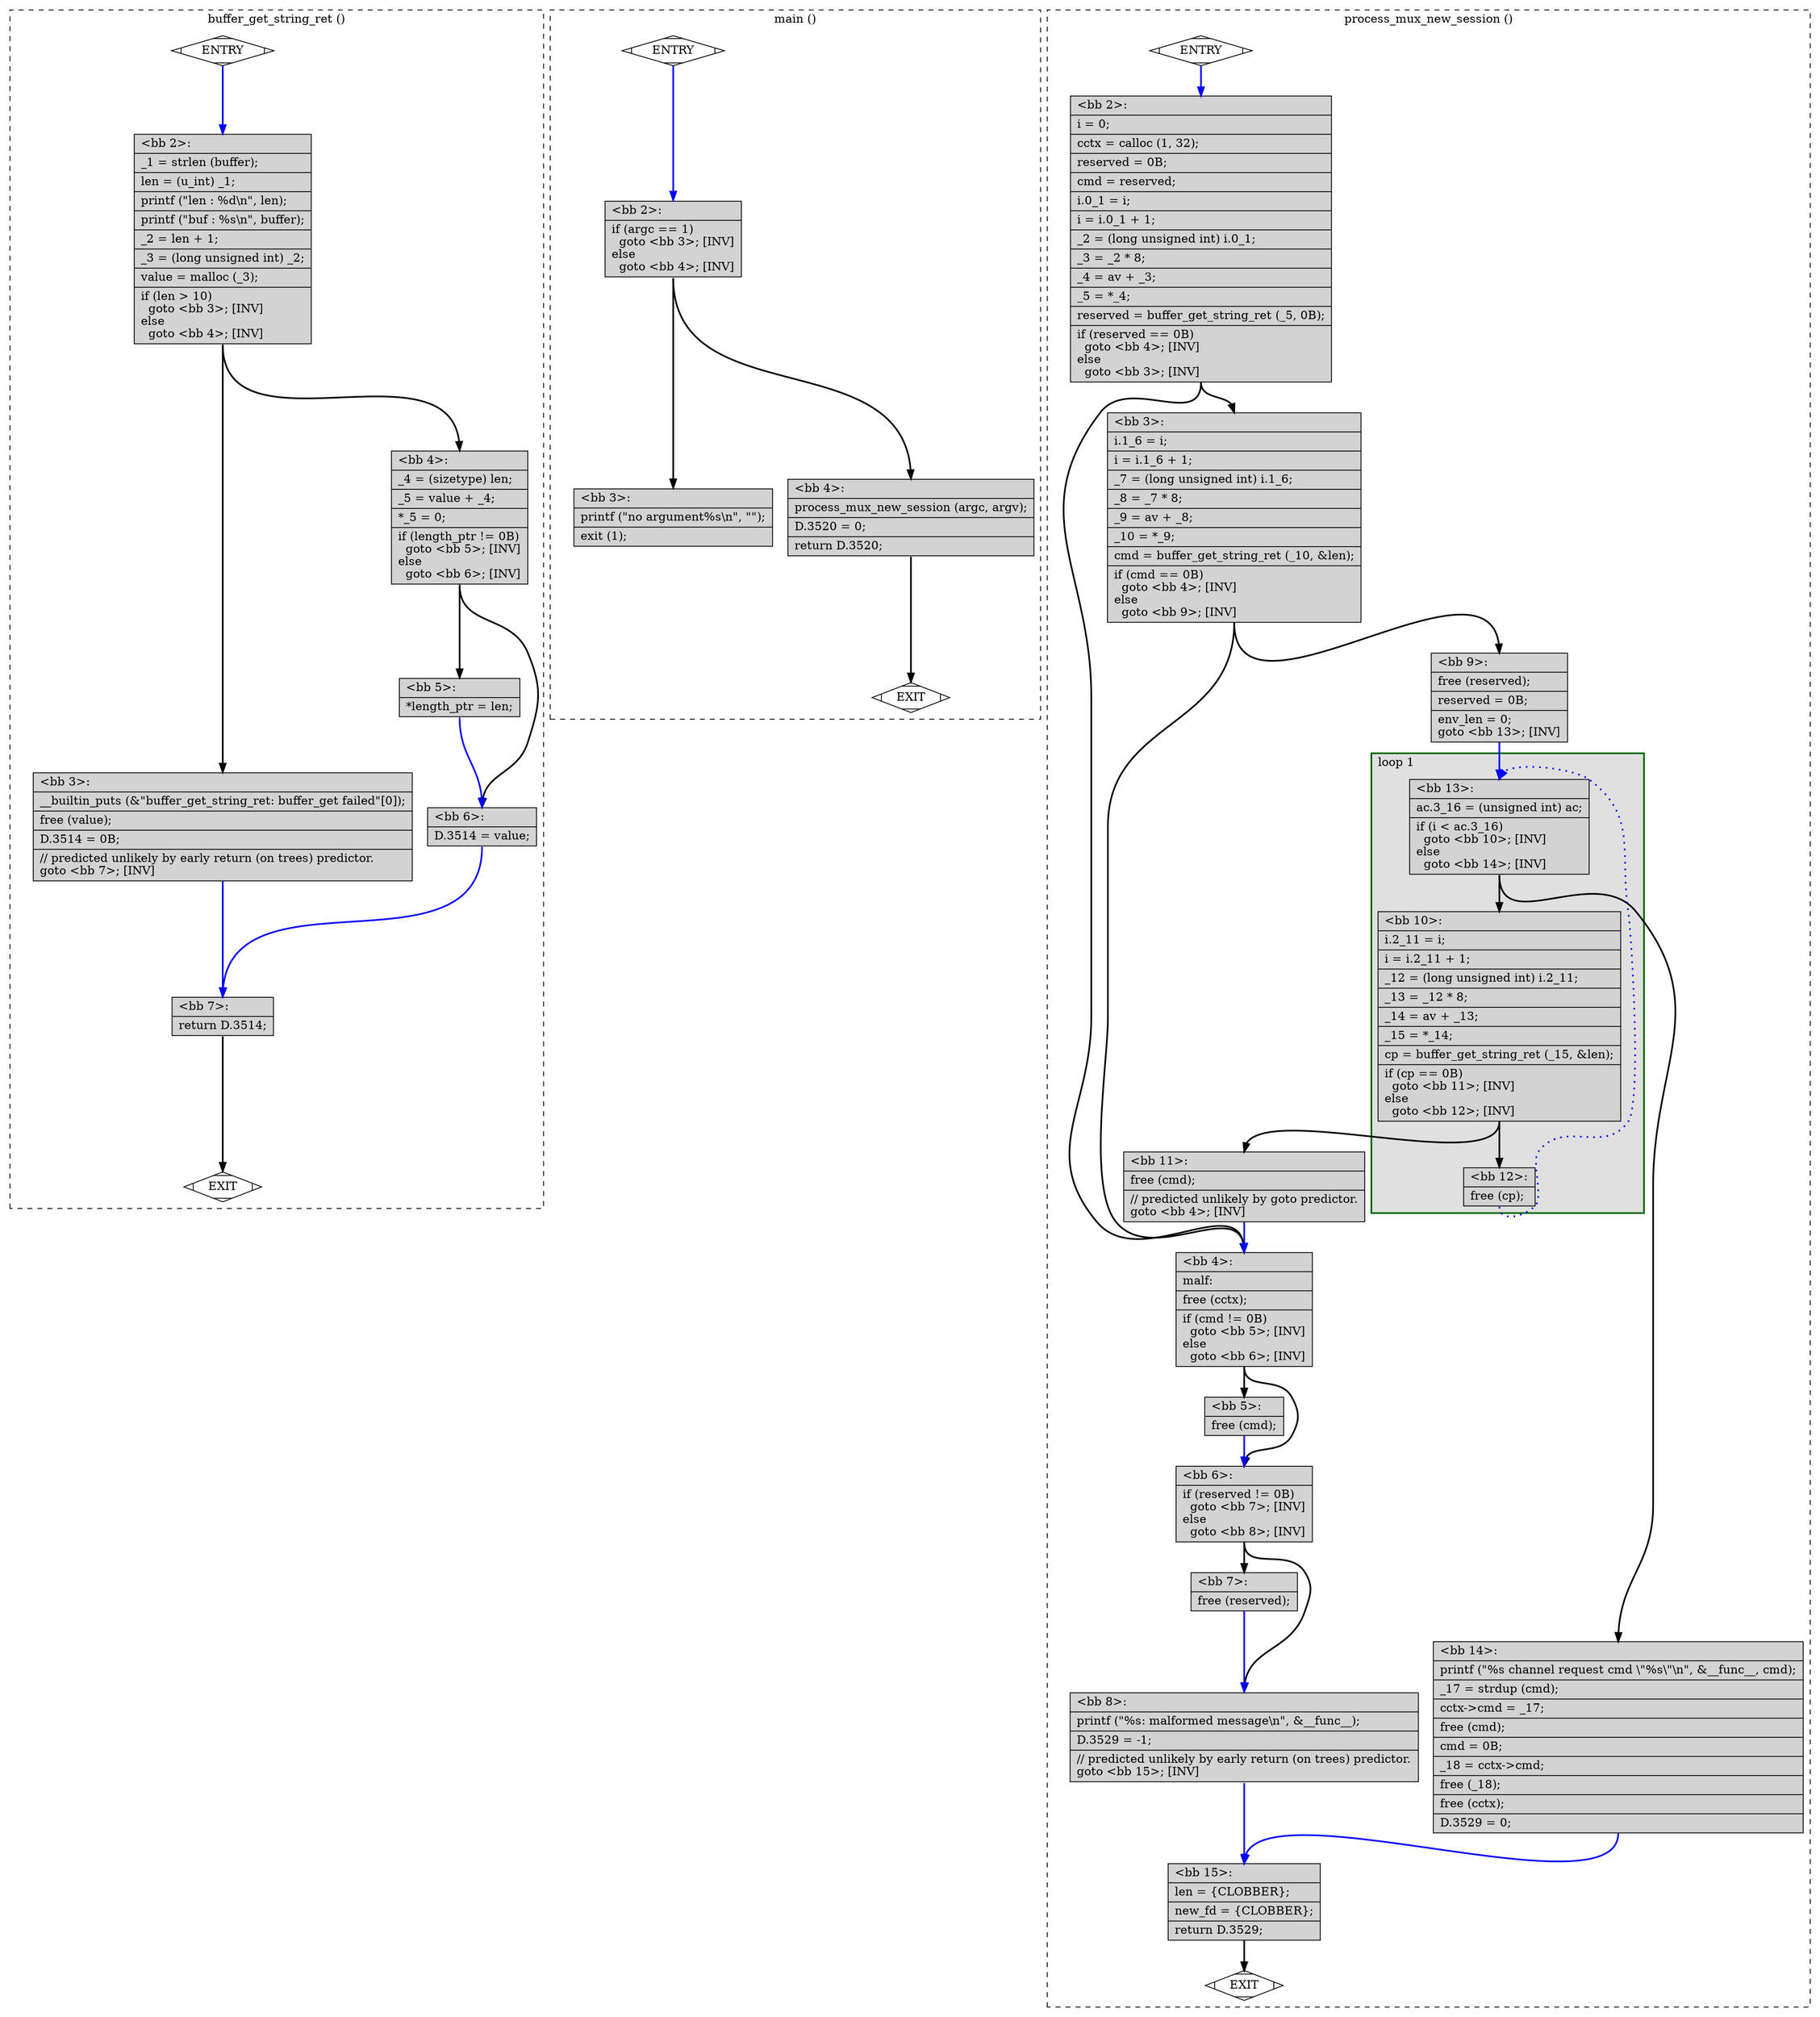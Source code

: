 digraph "test.o-openssh_df_3.c.015t.cfg" {
overlap=false;
subgraph "cluster_buffer_get_string_ret" {
	style="dashed";
	color="black";
	label="buffer_get_string_ret ()";
	fn_22_basic_block_0 [shape=Mdiamond,style=filled,fillcolor=white,label="ENTRY"];

	fn_22_basic_block_1 [shape=Mdiamond,style=filled,fillcolor=white,label="EXIT"];

	fn_22_basic_block_2 [shape=record,style=filled,fillcolor=lightgrey,label="{\<bb\ 2\>:\l\
|_1\ =\ strlen\ (buffer);\l\
|len\ =\ (u_int)\ _1;\l\
|printf\ (\"len\ :\ %d\\n\",\ len);\l\
|printf\ (\"buf\ :\ %s\\n\",\ buffer);\l\
|_2\ =\ len\ +\ 1;\l\
|_3\ =\ (long\ unsigned\ int)\ _2;\l\
|value\ =\ malloc\ (_3);\l\
|if\ (len\ \>\ 10)\l\
\ \ goto\ \<bb\ 3\>;\ [INV]\l\
else\l\
\ \ goto\ \<bb\ 4\>;\ [INV]\l\
}"];

	fn_22_basic_block_3 [shape=record,style=filled,fillcolor=lightgrey,label="{\<bb\ 3\>:\l\
|__builtin_puts\ (&\"buffer_get_string_ret:\ buffer_get\ failed\"[0]);\l\
|free\ (value);\l\
|D.3514\ =\ 0B;\l\
|//\ predicted\ unlikely\ by\ early\ return\ (on\ trees)\ predictor.\l\
goto\ \<bb\ 7\>;\ [INV]\l\
}"];

	fn_22_basic_block_4 [shape=record,style=filled,fillcolor=lightgrey,label="{\<bb\ 4\>:\l\
|_4\ =\ (sizetype)\ len;\l\
|_5\ =\ value\ +\ _4;\l\
|*_5\ =\ 0;\l\
|if\ (length_ptr\ !=\ 0B)\l\
\ \ goto\ \<bb\ 5\>;\ [INV]\l\
else\l\
\ \ goto\ \<bb\ 6\>;\ [INV]\l\
}"];

	fn_22_basic_block_5 [shape=record,style=filled,fillcolor=lightgrey,label="{\<bb\ 5\>:\l\
|*length_ptr\ =\ len;\l\
}"];

	fn_22_basic_block_6 [shape=record,style=filled,fillcolor=lightgrey,label="{\<bb\ 6\>:\l\
|D.3514\ =\ value;\l\
}"];

	fn_22_basic_block_7 [shape=record,style=filled,fillcolor=lightgrey,label="{\<bb\ 7\>:\l\
|return\ D.3514;\l\
}"];

	fn_22_basic_block_0:s -> fn_22_basic_block_2:n [style="solid,bold",color=blue,weight=100,constraint=true];
	fn_22_basic_block_2:s -> fn_22_basic_block_3:n [style="solid,bold",color=black,weight=10,constraint=true];
	fn_22_basic_block_2:s -> fn_22_basic_block_4:n [style="solid,bold",color=black,weight=10,constraint=true];
	fn_22_basic_block_3:s -> fn_22_basic_block_7:n [style="solid,bold",color=blue,weight=100,constraint=true];
	fn_22_basic_block_4:s -> fn_22_basic_block_5:n [style="solid,bold",color=black,weight=10,constraint=true];
	fn_22_basic_block_4:s -> fn_22_basic_block_6:n [style="solid,bold",color=black,weight=10,constraint=true];
	fn_22_basic_block_5:s -> fn_22_basic_block_6:n [style="solid,bold",color=blue,weight=100,constraint=true];
	fn_22_basic_block_6:s -> fn_22_basic_block_7:n [style="solid,bold",color=blue,weight=100,constraint=true];
	fn_22_basic_block_7:s -> fn_22_basic_block_1:n [style="solid,bold",color=black,weight=10,constraint=true];
	fn_22_basic_block_0:s -> fn_22_basic_block_1:n [style="invis",constraint=true];
}
subgraph "cluster_main" {
	style="dashed";
	color="black";
	label="main ()";
	fn_24_basic_block_0 [shape=Mdiamond,style=filled,fillcolor=white,label="ENTRY"];

	fn_24_basic_block_1 [shape=Mdiamond,style=filled,fillcolor=white,label="EXIT"];

	fn_24_basic_block_2 [shape=record,style=filled,fillcolor=lightgrey,label="{\<bb\ 2\>:\l\
|if\ (argc\ ==\ 1)\l\
\ \ goto\ \<bb\ 3\>;\ [INV]\l\
else\l\
\ \ goto\ \<bb\ 4\>;\ [INV]\l\
}"];

	fn_24_basic_block_3 [shape=record,style=filled,fillcolor=lightgrey,label="{\<bb\ 3\>:\l\
|printf\ (\"no\ argument%s\\n\",\ \"\");\l\
|exit\ (1);\l\
}"];

	fn_24_basic_block_4 [shape=record,style=filled,fillcolor=lightgrey,label="{\<bb\ 4\>:\l\
|process_mux_new_session\ (argc,\ argv);\l\
|D.3520\ =\ 0;\l\
|return\ D.3520;\l\
}"];

	fn_24_basic_block_0:s -> fn_24_basic_block_2:n [style="solid,bold",color=blue,weight=100,constraint=true];
	fn_24_basic_block_2:s -> fn_24_basic_block_3:n [style="solid,bold",color=black,weight=10,constraint=true];
	fn_24_basic_block_2:s -> fn_24_basic_block_4:n [style="solid,bold",color=black,weight=10,constraint=true];
	fn_24_basic_block_4:s -> fn_24_basic_block_1:n [style="solid,bold",color=black,weight=10,constraint=true];
	fn_24_basic_block_0:s -> fn_24_basic_block_1:n [style="invis",constraint=true];
}
subgraph "cluster_process_mux_new_session" {
	style="dashed";
	color="black";
	label="process_mux_new_session ()";
	subgraph cluster_23_1 {
	style="filled";
	color="darkgreen";
	fillcolor="grey88";
	label="loop 1";
	labeljust=l;
	penwidth=2;
	fn_23_basic_block_13 [shape=record,style=filled,fillcolor=lightgrey,label="{\<bb\ 13\>:\l\
|ac.3_16\ =\ (unsigned\ int)\ ac;\l\
|if\ (i\ \<\ ac.3_16)\l\
\ \ goto\ \<bb\ 10\>;\ [INV]\l\
else\l\
\ \ goto\ \<bb\ 14\>;\ [INV]\l\
}"];

	fn_23_basic_block_10 [shape=record,style=filled,fillcolor=lightgrey,label="{\<bb\ 10\>:\l\
|i.2_11\ =\ i;\l\
|i\ =\ i.2_11\ +\ 1;\l\
|_12\ =\ (long\ unsigned\ int)\ i.2_11;\l\
|_13\ =\ _12\ *\ 8;\l\
|_14\ =\ av\ +\ _13;\l\
|_15\ =\ *_14;\l\
|cp\ =\ buffer_get_string_ret\ (_15,\ &len);\l\
|if\ (cp\ ==\ 0B)\l\
\ \ goto\ \<bb\ 11\>;\ [INV]\l\
else\l\
\ \ goto\ \<bb\ 12\>;\ [INV]\l\
}"];

	fn_23_basic_block_12 [shape=record,style=filled,fillcolor=lightgrey,label="{\<bb\ 12\>:\l\
|free\ (cp);\l\
}"];

	}
	fn_23_basic_block_0 [shape=Mdiamond,style=filled,fillcolor=white,label="ENTRY"];

	fn_23_basic_block_1 [shape=Mdiamond,style=filled,fillcolor=white,label="EXIT"];

	fn_23_basic_block_2 [shape=record,style=filled,fillcolor=lightgrey,label="{\<bb\ 2\>:\l\
|i\ =\ 0;\l\
|cctx\ =\ calloc\ (1,\ 32);\l\
|reserved\ =\ 0B;\l\
|cmd\ =\ reserved;\l\
|i.0_1\ =\ i;\l\
|i\ =\ i.0_1\ +\ 1;\l\
|_2\ =\ (long\ unsigned\ int)\ i.0_1;\l\
|_3\ =\ _2\ *\ 8;\l\
|_4\ =\ av\ +\ _3;\l\
|_5\ =\ *_4;\l\
|reserved\ =\ buffer_get_string_ret\ (_5,\ 0B);\l\
|if\ (reserved\ ==\ 0B)\l\
\ \ goto\ \<bb\ 4\>;\ [INV]\l\
else\l\
\ \ goto\ \<bb\ 3\>;\ [INV]\l\
}"];

	fn_23_basic_block_3 [shape=record,style=filled,fillcolor=lightgrey,label="{\<bb\ 3\>:\l\
|i.1_6\ =\ i;\l\
|i\ =\ i.1_6\ +\ 1;\l\
|_7\ =\ (long\ unsigned\ int)\ i.1_6;\l\
|_8\ =\ _7\ *\ 8;\l\
|_9\ =\ av\ +\ _8;\l\
|_10\ =\ *_9;\l\
|cmd\ =\ buffer_get_string_ret\ (_10,\ &len);\l\
|if\ (cmd\ ==\ 0B)\l\
\ \ goto\ \<bb\ 4\>;\ [INV]\l\
else\l\
\ \ goto\ \<bb\ 9\>;\ [INV]\l\
}"];

	fn_23_basic_block_4 [shape=record,style=filled,fillcolor=lightgrey,label="{\<bb\ 4\>:\l\
|malf:\l\
|free\ (cctx);\l\
|if\ (cmd\ !=\ 0B)\l\
\ \ goto\ \<bb\ 5\>;\ [INV]\l\
else\l\
\ \ goto\ \<bb\ 6\>;\ [INV]\l\
}"];

	fn_23_basic_block_5 [shape=record,style=filled,fillcolor=lightgrey,label="{\<bb\ 5\>:\l\
|free\ (cmd);\l\
}"];

	fn_23_basic_block_6 [shape=record,style=filled,fillcolor=lightgrey,label="{\<bb\ 6\>:\l\
|if\ (reserved\ !=\ 0B)\l\
\ \ goto\ \<bb\ 7\>;\ [INV]\l\
else\l\
\ \ goto\ \<bb\ 8\>;\ [INV]\l\
}"];

	fn_23_basic_block_7 [shape=record,style=filled,fillcolor=lightgrey,label="{\<bb\ 7\>:\l\
|free\ (reserved);\l\
}"];

	fn_23_basic_block_8 [shape=record,style=filled,fillcolor=lightgrey,label="{\<bb\ 8\>:\l\
|printf\ (\"%s:\ malformed\ message\\n\",\ &__func__);\l\
|D.3529\ =\ -1;\l\
|//\ predicted\ unlikely\ by\ early\ return\ (on\ trees)\ predictor.\l\
goto\ \<bb\ 15\>;\ [INV]\l\
}"];

	fn_23_basic_block_9 [shape=record,style=filled,fillcolor=lightgrey,label="{\<bb\ 9\>:\l\
|free\ (reserved);\l\
|reserved\ =\ 0B;\l\
|env_len\ =\ 0;\l\
goto\ \<bb\ 13\>;\ [INV]\l\
}"];

	fn_23_basic_block_11 [shape=record,style=filled,fillcolor=lightgrey,label="{\<bb\ 11\>:\l\
|free\ (cmd);\l\
|//\ predicted\ unlikely\ by\ goto\ predictor.\l\
goto\ \<bb\ 4\>;\ [INV]\l\
}"];

	fn_23_basic_block_14 [shape=record,style=filled,fillcolor=lightgrey,label="{\<bb\ 14\>:\l\
|printf\ (\"%s\ channel\ request\ cmd\ \\\"%s\\\"\\n\",\ &__func__,\ cmd);\l\
|_17\ =\ strdup\ (cmd);\l\
|cctx-\>cmd\ =\ _17;\l\
|free\ (cmd);\l\
|cmd\ =\ 0B;\l\
|_18\ =\ cctx-\>cmd;\l\
|free\ (_18);\l\
|free\ (cctx);\l\
|D.3529\ =\ 0;\l\
}"];

	fn_23_basic_block_15 [shape=record,style=filled,fillcolor=lightgrey,label="{\<bb\ 15\>:\l\
|len\ =\ \{CLOBBER\};\l\
|new_fd\ =\ \{CLOBBER\};\l\
|return\ D.3529;\l\
}"];

	fn_23_basic_block_0:s -> fn_23_basic_block_2:n [style="solid,bold",color=blue,weight=100,constraint=true];
	fn_23_basic_block_2:s -> fn_23_basic_block_4:n [style="solid,bold",color=black,weight=10,constraint=true];
	fn_23_basic_block_2:s -> fn_23_basic_block_3:n [style="solid,bold",color=black,weight=10,constraint=true];
	fn_23_basic_block_3:s -> fn_23_basic_block_4:n [style="solid,bold",color=black,weight=10,constraint=true];
	fn_23_basic_block_3:s -> fn_23_basic_block_9:n [style="solid,bold",color=black,weight=10,constraint=true];
	fn_23_basic_block_4:s -> fn_23_basic_block_5:n [style="solid,bold",color=black,weight=10,constraint=true];
	fn_23_basic_block_4:s -> fn_23_basic_block_6:n [style="solid,bold",color=black,weight=10,constraint=true];
	fn_23_basic_block_5:s -> fn_23_basic_block_6:n [style="solid,bold",color=blue,weight=100,constraint=true];
	fn_23_basic_block_6:s -> fn_23_basic_block_7:n [style="solid,bold",color=black,weight=10,constraint=true];
	fn_23_basic_block_6:s -> fn_23_basic_block_8:n [style="solid,bold",color=black,weight=10,constraint=true];
	fn_23_basic_block_7:s -> fn_23_basic_block_8:n [style="solid,bold",color=blue,weight=100,constraint=true];
	fn_23_basic_block_8:s -> fn_23_basic_block_15:n [style="solid,bold",color=blue,weight=100,constraint=true];
	fn_23_basic_block_9:s -> fn_23_basic_block_13:n [style="solid,bold",color=blue,weight=100,constraint=true];
	fn_23_basic_block_10:s -> fn_23_basic_block_11:n [style="solid,bold",color=black,weight=10,constraint=true];
	fn_23_basic_block_10:s -> fn_23_basic_block_12:n [style="solid,bold",color=black,weight=10,constraint=true];
	fn_23_basic_block_11:s -> fn_23_basic_block_4:n [style="solid,bold",color=blue,weight=100,constraint=true];
	fn_23_basic_block_12:s -> fn_23_basic_block_13:n [style="dotted,bold",color=blue,weight=10,constraint=false];
	fn_23_basic_block_13:s -> fn_23_basic_block_10:n [style="solid,bold",color=black,weight=10,constraint=true];
	fn_23_basic_block_13:s -> fn_23_basic_block_14:n [style="solid,bold",color=black,weight=10,constraint=true];
	fn_23_basic_block_14:s -> fn_23_basic_block_15:n [style="solid,bold",color=blue,weight=100,constraint=true];
	fn_23_basic_block_15:s -> fn_23_basic_block_1:n [style="solid,bold",color=black,weight=10,constraint=true];
	fn_23_basic_block_0:s -> fn_23_basic_block_1:n [style="invis",constraint=true];
}
}
